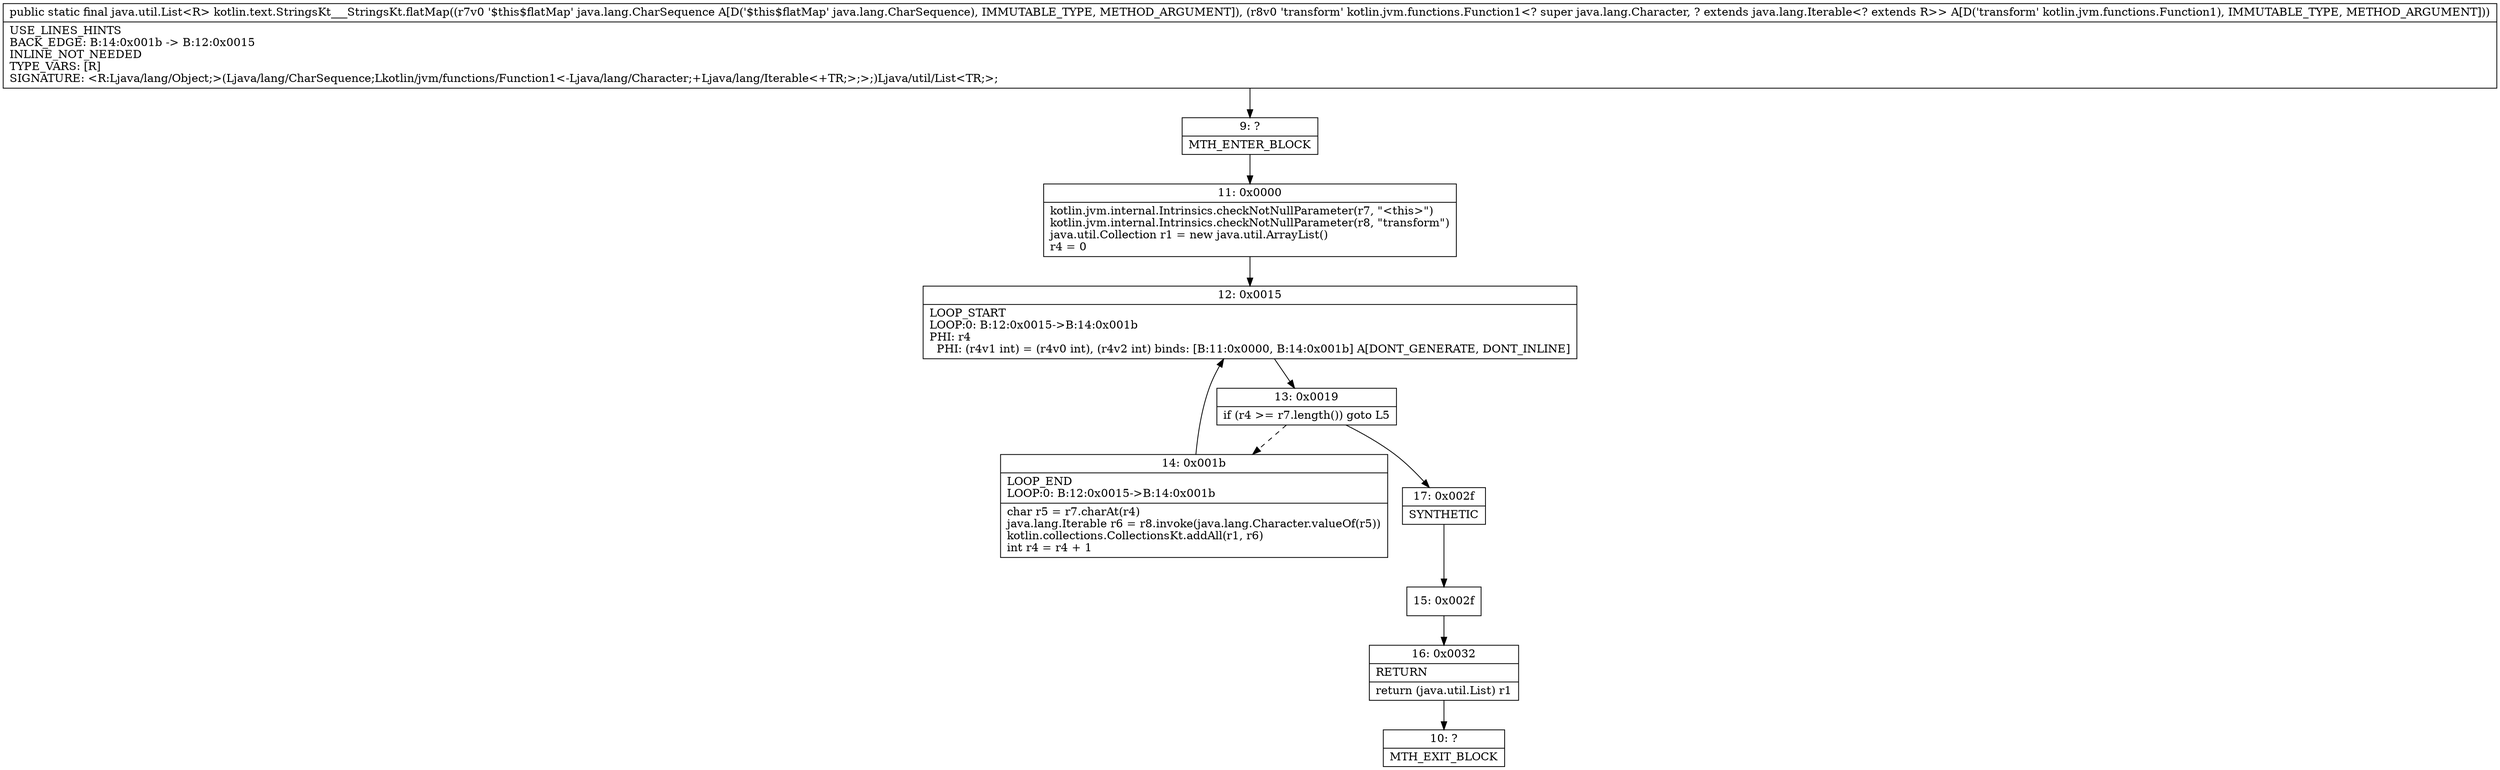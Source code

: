digraph "CFG forkotlin.text.StringsKt___StringsKt.flatMap(Ljava\/lang\/CharSequence;Lkotlin\/jvm\/functions\/Function1;)Ljava\/util\/List;" {
Node_9 [shape=record,label="{9\:\ ?|MTH_ENTER_BLOCK\l}"];
Node_11 [shape=record,label="{11\:\ 0x0000|kotlin.jvm.internal.Intrinsics.checkNotNullParameter(r7, \"\<this\>\")\lkotlin.jvm.internal.Intrinsics.checkNotNullParameter(r8, \"transform\")\ljava.util.Collection r1 = new java.util.ArrayList()\lr4 = 0\l}"];
Node_12 [shape=record,label="{12\:\ 0x0015|LOOP_START\lLOOP:0: B:12:0x0015\-\>B:14:0x001b\lPHI: r4 \l  PHI: (r4v1 int) = (r4v0 int), (r4v2 int) binds: [B:11:0x0000, B:14:0x001b] A[DONT_GENERATE, DONT_INLINE]\l}"];
Node_13 [shape=record,label="{13\:\ 0x0019|if (r4 \>= r7.length()) goto L5\l}"];
Node_14 [shape=record,label="{14\:\ 0x001b|LOOP_END\lLOOP:0: B:12:0x0015\-\>B:14:0x001b\l|char r5 = r7.charAt(r4)\ljava.lang.Iterable r6 = r8.invoke(java.lang.Character.valueOf(r5))\lkotlin.collections.CollectionsKt.addAll(r1, r6)\lint r4 = r4 + 1\l}"];
Node_17 [shape=record,label="{17\:\ 0x002f|SYNTHETIC\l}"];
Node_15 [shape=record,label="{15\:\ 0x002f}"];
Node_16 [shape=record,label="{16\:\ 0x0032|RETURN\l|return (java.util.List) r1\l}"];
Node_10 [shape=record,label="{10\:\ ?|MTH_EXIT_BLOCK\l}"];
MethodNode[shape=record,label="{public static final java.util.List\<R\> kotlin.text.StringsKt___StringsKt.flatMap((r7v0 '$this$flatMap' java.lang.CharSequence A[D('$this$flatMap' java.lang.CharSequence), IMMUTABLE_TYPE, METHOD_ARGUMENT]), (r8v0 'transform' kotlin.jvm.functions.Function1\<? super java.lang.Character, ? extends java.lang.Iterable\<? extends R\>\> A[D('transform' kotlin.jvm.functions.Function1), IMMUTABLE_TYPE, METHOD_ARGUMENT]))  | USE_LINES_HINTS\lBACK_EDGE: B:14:0x001b \-\> B:12:0x0015\lINLINE_NOT_NEEDED\lTYPE_VARS: [R]\lSIGNATURE: \<R:Ljava\/lang\/Object;\>(Ljava\/lang\/CharSequence;Lkotlin\/jvm\/functions\/Function1\<\-Ljava\/lang\/Character;+Ljava\/lang\/Iterable\<+TR;\>;\>;)Ljava\/util\/List\<TR;\>;\l}"];
MethodNode -> Node_9;Node_9 -> Node_11;
Node_11 -> Node_12;
Node_12 -> Node_13;
Node_13 -> Node_14[style=dashed];
Node_13 -> Node_17;
Node_14 -> Node_12;
Node_17 -> Node_15;
Node_15 -> Node_16;
Node_16 -> Node_10;
}

